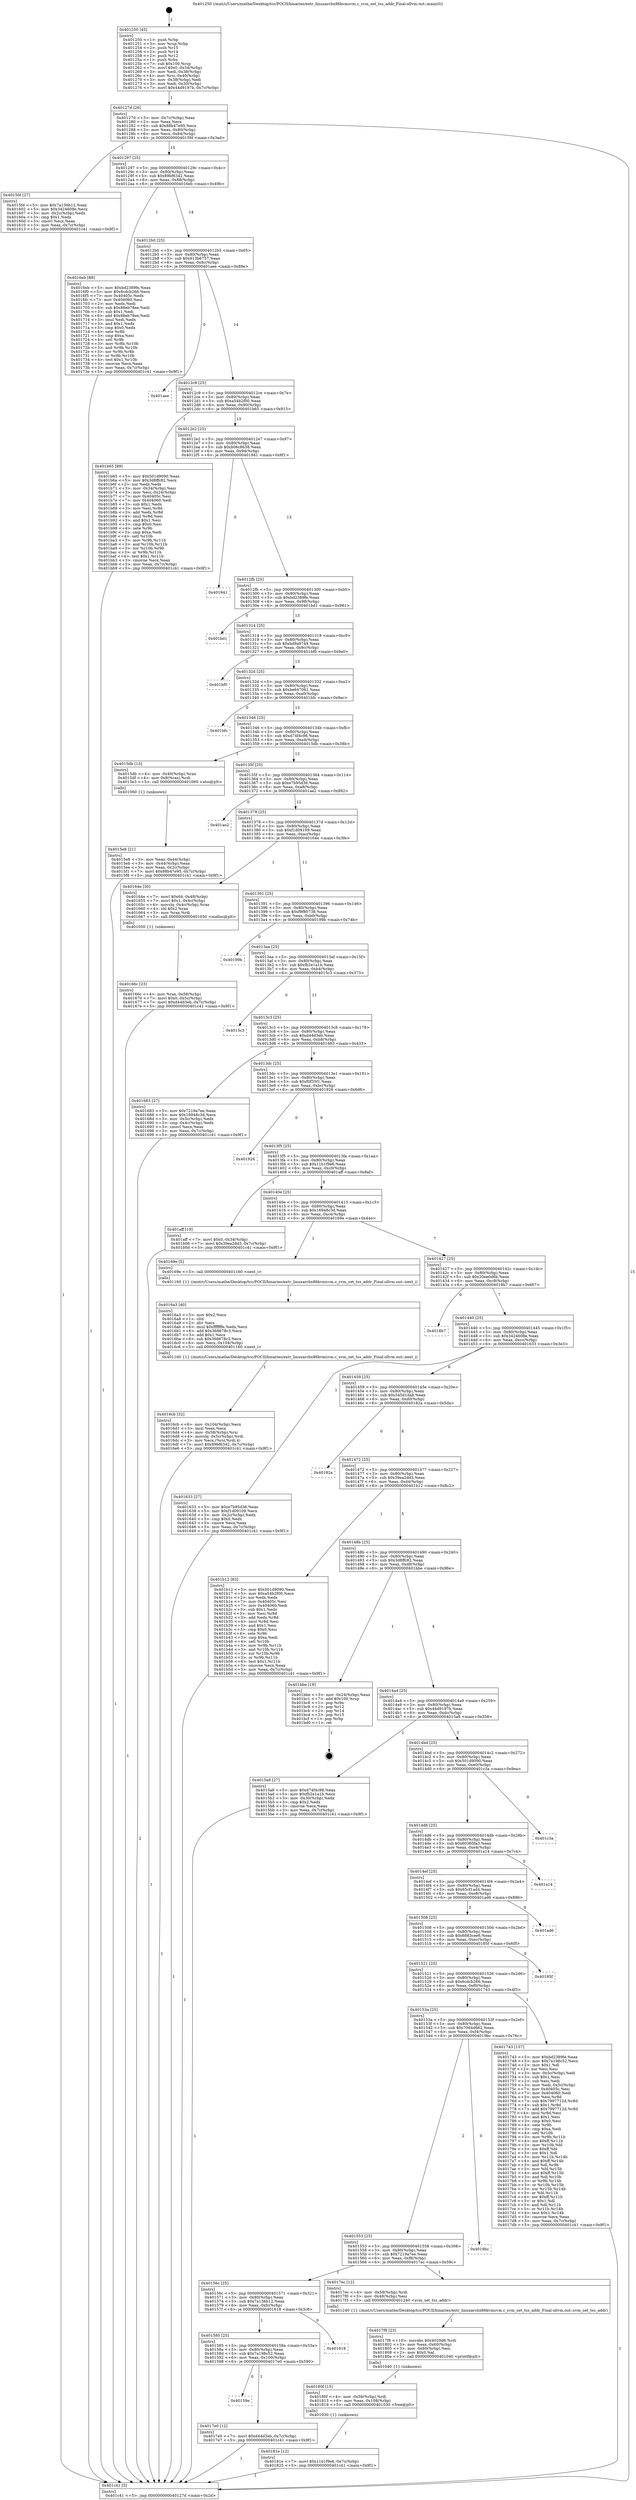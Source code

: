 digraph "0x401250" {
  label = "0x401250 (/mnt/c/Users/mathe/Desktop/tcc/POCII/binaries/extr_linuxarchx86kvmsvm.c_svm_set_tss_addr_Final-ollvm.out::main(0))"
  labelloc = "t"
  node[shape=record]

  Entry [label="",width=0.3,height=0.3,shape=circle,fillcolor=black,style=filled]
  "0x40127d" [label="{
     0x40127d [26]\l
     | [instrs]\l
     &nbsp;&nbsp;0x40127d \<+3\>: mov -0x7c(%rbp),%eax\l
     &nbsp;&nbsp;0x401280 \<+2\>: mov %eax,%ecx\l
     &nbsp;&nbsp;0x401282 \<+6\>: sub $0x88b47e95,%ecx\l
     &nbsp;&nbsp;0x401288 \<+3\>: mov %eax,-0x80(%rbp)\l
     &nbsp;&nbsp;0x40128b \<+6\>: mov %ecx,-0x84(%rbp)\l
     &nbsp;&nbsp;0x401291 \<+6\>: je 00000000004015fd \<main+0x3ad\>\l
  }"]
  "0x4015fd" [label="{
     0x4015fd [27]\l
     | [instrs]\l
     &nbsp;&nbsp;0x4015fd \<+5\>: mov $0x7a136b12,%eax\l
     &nbsp;&nbsp;0x401602 \<+5\>: mov $0x3424608e,%ecx\l
     &nbsp;&nbsp;0x401607 \<+3\>: mov -0x2c(%rbp),%edx\l
     &nbsp;&nbsp;0x40160a \<+3\>: cmp $0x1,%edx\l
     &nbsp;&nbsp;0x40160d \<+3\>: cmovl %ecx,%eax\l
     &nbsp;&nbsp;0x401610 \<+3\>: mov %eax,-0x7c(%rbp)\l
     &nbsp;&nbsp;0x401613 \<+5\>: jmp 0000000000401c41 \<main+0x9f1\>\l
  }"]
  "0x401297" [label="{
     0x401297 [25]\l
     | [instrs]\l
     &nbsp;&nbsp;0x401297 \<+5\>: jmp 000000000040129c \<main+0x4c\>\l
     &nbsp;&nbsp;0x40129c \<+3\>: mov -0x80(%rbp),%eax\l
     &nbsp;&nbsp;0x40129f \<+5\>: sub $0x89bf6342,%eax\l
     &nbsp;&nbsp;0x4012a4 \<+6\>: mov %eax,-0x88(%rbp)\l
     &nbsp;&nbsp;0x4012aa \<+6\>: je 00000000004016eb \<main+0x49b\>\l
  }"]
  Exit [label="",width=0.3,height=0.3,shape=circle,fillcolor=black,style=filled,peripheries=2]
  "0x4016eb" [label="{
     0x4016eb [88]\l
     | [instrs]\l
     &nbsp;&nbsp;0x4016eb \<+5\>: mov $0xbd2389fe,%eax\l
     &nbsp;&nbsp;0x4016f0 \<+5\>: mov $0x6cdcb266,%ecx\l
     &nbsp;&nbsp;0x4016f5 \<+7\>: mov 0x40405c,%edx\l
     &nbsp;&nbsp;0x4016fc \<+7\>: mov 0x404060,%esi\l
     &nbsp;&nbsp;0x401703 \<+2\>: mov %edx,%edi\l
     &nbsp;&nbsp;0x401705 \<+6\>: sub $0x88eb78ee,%edi\l
     &nbsp;&nbsp;0x40170b \<+3\>: sub $0x1,%edi\l
     &nbsp;&nbsp;0x40170e \<+6\>: add $0x88eb78ee,%edi\l
     &nbsp;&nbsp;0x401714 \<+3\>: imul %edi,%edx\l
     &nbsp;&nbsp;0x401717 \<+3\>: and $0x1,%edx\l
     &nbsp;&nbsp;0x40171a \<+3\>: cmp $0x0,%edx\l
     &nbsp;&nbsp;0x40171d \<+4\>: sete %r8b\l
     &nbsp;&nbsp;0x401721 \<+3\>: cmp $0xa,%esi\l
     &nbsp;&nbsp;0x401724 \<+4\>: setl %r9b\l
     &nbsp;&nbsp;0x401728 \<+3\>: mov %r8b,%r10b\l
     &nbsp;&nbsp;0x40172b \<+3\>: and %r9b,%r10b\l
     &nbsp;&nbsp;0x40172e \<+3\>: xor %r9b,%r8b\l
     &nbsp;&nbsp;0x401731 \<+3\>: or %r8b,%r10b\l
     &nbsp;&nbsp;0x401734 \<+4\>: test $0x1,%r10b\l
     &nbsp;&nbsp;0x401738 \<+3\>: cmovne %ecx,%eax\l
     &nbsp;&nbsp;0x40173b \<+3\>: mov %eax,-0x7c(%rbp)\l
     &nbsp;&nbsp;0x40173e \<+5\>: jmp 0000000000401c41 \<main+0x9f1\>\l
  }"]
  "0x4012b0" [label="{
     0x4012b0 [25]\l
     | [instrs]\l
     &nbsp;&nbsp;0x4012b0 \<+5\>: jmp 00000000004012b5 \<main+0x65\>\l
     &nbsp;&nbsp;0x4012b5 \<+3\>: mov -0x80(%rbp),%eax\l
     &nbsp;&nbsp;0x4012b8 \<+5\>: sub $0x913b6757,%eax\l
     &nbsp;&nbsp;0x4012bd \<+6\>: mov %eax,-0x8c(%rbp)\l
     &nbsp;&nbsp;0x4012c3 \<+6\>: je 0000000000401aee \<main+0x89e\>\l
  }"]
  "0x40181e" [label="{
     0x40181e [12]\l
     | [instrs]\l
     &nbsp;&nbsp;0x40181e \<+7\>: movl $0x11b1f9e6,-0x7c(%rbp)\l
     &nbsp;&nbsp;0x401825 \<+5\>: jmp 0000000000401c41 \<main+0x9f1\>\l
  }"]
  "0x401aee" [label="{
     0x401aee\l
  }", style=dashed]
  "0x4012c9" [label="{
     0x4012c9 [25]\l
     | [instrs]\l
     &nbsp;&nbsp;0x4012c9 \<+5\>: jmp 00000000004012ce \<main+0x7e\>\l
     &nbsp;&nbsp;0x4012ce \<+3\>: mov -0x80(%rbp),%eax\l
     &nbsp;&nbsp;0x4012d1 \<+5\>: sub $0xa54b2f00,%eax\l
     &nbsp;&nbsp;0x4012d6 \<+6\>: mov %eax,-0x90(%rbp)\l
     &nbsp;&nbsp;0x4012dc \<+6\>: je 0000000000401b65 \<main+0x915\>\l
  }"]
  "0x40180f" [label="{
     0x40180f [15]\l
     | [instrs]\l
     &nbsp;&nbsp;0x40180f \<+4\>: mov -0x58(%rbp),%rdi\l
     &nbsp;&nbsp;0x401813 \<+6\>: mov %eax,-0x108(%rbp)\l
     &nbsp;&nbsp;0x401819 \<+5\>: call 0000000000401030 \<free@plt\>\l
     | [calls]\l
     &nbsp;&nbsp;0x401030 \{1\} (unknown)\l
  }"]
  "0x401b65" [label="{
     0x401b65 [89]\l
     | [instrs]\l
     &nbsp;&nbsp;0x401b65 \<+5\>: mov $0x501d9090,%eax\l
     &nbsp;&nbsp;0x401b6a \<+5\>: mov $0x3d8ffc82,%ecx\l
     &nbsp;&nbsp;0x401b6f \<+2\>: xor %edx,%edx\l
     &nbsp;&nbsp;0x401b71 \<+3\>: mov -0x34(%rbp),%esi\l
     &nbsp;&nbsp;0x401b74 \<+3\>: mov %esi,-0x24(%rbp)\l
     &nbsp;&nbsp;0x401b77 \<+7\>: mov 0x40405c,%esi\l
     &nbsp;&nbsp;0x401b7e \<+7\>: mov 0x404060,%edi\l
     &nbsp;&nbsp;0x401b85 \<+3\>: sub $0x1,%edx\l
     &nbsp;&nbsp;0x401b88 \<+3\>: mov %esi,%r8d\l
     &nbsp;&nbsp;0x401b8b \<+3\>: add %edx,%r8d\l
     &nbsp;&nbsp;0x401b8e \<+4\>: imul %r8d,%esi\l
     &nbsp;&nbsp;0x401b92 \<+3\>: and $0x1,%esi\l
     &nbsp;&nbsp;0x401b95 \<+3\>: cmp $0x0,%esi\l
     &nbsp;&nbsp;0x401b98 \<+4\>: sete %r9b\l
     &nbsp;&nbsp;0x401b9c \<+3\>: cmp $0xa,%edi\l
     &nbsp;&nbsp;0x401b9f \<+4\>: setl %r10b\l
     &nbsp;&nbsp;0x401ba3 \<+3\>: mov %r9b,%r11b\l
     &nbsp;&nbsp;0x401ba6 \<+3\>: and %r10b,%r11b\l
     &nbsp;&nbsp;0x401ba9 \<+3\>: xor %r10b,%r9b\l
     &nbsp;&nbsp;0x401bac \<+3\>: or %r9b,%r11b\l
     &nbsp;&nbsp;0x401baf \<+4\>: test $0x1,%r11b\l
     &nbsp;&nbsp;0x401bb3 \<+3\>: cmovne %ecx,%eax\l
     &nbsp;&nbsp;0x401bb6 \<+3\>: mov %eax,-0x7c(%rbp)\l
     &nbsp;&nbsp;0x401bb9 \<+5\>: jmp 0000000000401c41 \<main+0x9f1\>\l
  }"]
  "0x4012e2" [label="{
     0x4012e2 [25]\l
     | [instrs]\l
     &nbsp;&nbsp;0x4012e2 \<+5\>: jmp 00000000004012e7 \<main+0x97\>\l
     &nbsp;&nbsp;0x4012e7 \<+3\>: mov -0x80(%rbp),%eax\l
     &nbsp;&nbsp;0x4012ea \<+5\>: sub $0xb06c8638,%eax\l
     &nbsp;&nbsp;0x4012ef \<+6\>: mov %eax,-0x94(%rbp)\l
     &nbsp;&nbsp;0x4012f5 \<+6\>: je 0000000000401941 \<main+0x6f1\>\l
  }"]
  "0x4017f8" [label="{
     0x4017f8 [23]\l
     | [instrs]\l
     &nbsp;&nbsp;0x4017f8 \<+10\>: movabs $0x4020d6,%rdi\l
     &nbsp;&nbsp;0x401802 \<+3\>: mov %eax,-0x60(%rbp)\l
     &nbsp;&nbsp;0x401805 \<+3\>: mov -0x60(%rbp),%esi\l
     &nbsp;&nbsp;0x401808 \<+2\>: mov $0x0,%al\l
     &nbsp;&nbsp;0x40180a \<+5\>: call 0000000000401040 \<printf@plt\>\l
     | [calls]\l
     &nbsp;&nbsp;0x401040 \{1\} (unknown)\l
  }"]
  "0x401941" [label="{
     0x401941\l
  }", style=dashed]
  "0x4012fb" [label="{
     0x4012fb [25]\l
     | [instrs]\l
     &nbsp;&nbsp;0x4012fb \<+5\>: jmp 0000000000401300 \<main+0xb0\>\l
     &nbsp;&nbsp;0x401300 \<+3\>: mov -0x80(%rbp),%eax\l
     &nbsp;&nbsp;0x401303 \<+5\>: sub $0xbd2389fe,%eax\l
     &nbsp;&nbsp;0x401308 \<+6\>: mov %eax,-0x98(%rbp)\l
     &nbsp;&nbsp;0x40130e \<+6\>: je 0000000000401bd1 \<main+0x981\>\l
  }"]
  "0x40159e" [label="{
     0x40159e\l
  }", style=dashed]
  "0x401bd1" [label="{
     0x401bd1\l
  }", style=dashed]
  "0x401314" [label="{
     0x401314 [25]\l
     | [instrs]\l
     &nbsp;&nbsp;0x401314 \<+5\>: jmp 0000000000401319 \<main+0xc9\>\l
     &nbsp;&nbsp;0x401319 \<+3\>: mov -0x80(%rbp),%eax\l
     &nbsp;&nbsp;0x40131c \<+5\>: sub $0xbd9a9749,%eax\l
     &nbsp;&nbsp;0x401321 \<+6\>: mov %eax,-0x9c(%rbp)\l
     &nbsp;&nbsp;0x401327 \<+6\>: je 0000000000401bf0 \<main+0x9a0\>\l
  }"]
  "0x4017e0" [label="{
     0x4017e0 [12]\l
     | [instrs]\l
     &nbsp;&nbsp;0x4017e0 \<+7\>: movl $0xd44d3eb,-0x7c(%rbp)\l
     &nbsp;&nbsp;0x4017e7 \<+5\>: jmp 0000000000401c41 \<main+0x9f1\>\l
  }"]
  "0x401bf0" [label="{
     0x401bf0\l
  }", style=dashed]
  "0x40132d" [label="{
     0x40132d [25]\l
     | [instrs]\l
     &nbsp;&nbsp;0x40132d \<+5\>: jmp 0000000000401332 \<main+0xe2\>\l
     &nbsp;&nbsp;0x401332 \<+3\>: mov -0x80(%rbp),%eax\l
     &nbsp;&nbsp;0x401335 \<+5\>: sub $0xbe647061,%eax\l
     &nbsp;&nbsp;0x40133a \<+6\>: mov %eax,-0xa0(%rbp)\l
     &nbsp;&nbsp;0x401340 \<+6\>: je 0000000000401bfc \<main+0x9ac\>\l
  }"]
  "0x401585" [label="{
     0x401585 [25]\l
     | [instrs]\l
     &nbsp;&nbsp;0x401585 \<+5\>: jmp 000000000040158a \<main+0x33a\>\l
     &nbsp;&nbsp;0x40158a \<+3\>: mov -0x80(%rbp),%eax\l
     &nbsp;&nbsp;0x40158d \<+5\>: sub $0x7a198c52,%eax\l
     &nbsp;&nbsp;0x401592 \<+6\>: mov %eax,-0x100(%rbp)\l
     &nbsp;&nbsp;0x401598 \<+6\>: je 00000000004017e0 \<main+0x590\>\l
  }"]
  "0x401bfc" [label="{
     0x401bfc\l
  }", style=dashed]
  "0x401346" [label="{
     0x401346 [25]\l
     | [instrs]\l
     &nbsp;&nbsp;0x401346 \<+5\>: jmp 000000000040134b \<main+0xfb\>\l
     &nbsp;&nbsp;0x40134b \<+3\>: mov -0x80(%rbp),%eax\l
     &nbsp;&nbsp;0x40134e \<+5\>: sub $0xd74f4c98,%eax\l
     &nbsp;&nbsp;0x401353 \<+6\>: mov %eax,-0xa4(%rbp)\l
     &nbsp;&nbsp;0x401359 \<+6\>: je 00000000004015db \<main+0x38b\>\l
  }"]
  "0x401618" [label="{
     0x401618\l
  }", style=dashed]
  "0x4015db" [label="{
     0x4015db [13]\l
     | [instrs]\l
     &nbsp;&nbsp;0x4015db \<+4\>: mov -0x40(%rbp),%rax\l
     &nbsp;&nbsp;0x4015df \<+4\>: mov 0x8(%rax),%rdi\l
     &nbsp;&nbsp;0x4015e3 \<+5\>: call 0000000000401060 \<atoi@plt\>\l
     | [calls]\l
     &nbsp;&nbsp;0x401060 \{1\} (unknown)\l
  }"]
  "0x40135f" [label="{
     0x40135f [25]\l
     | [instrs]\l
     &nbsp;&nbsp;0x40135f \<+5\>: jmp 0000000000401364 \<main+0x114\>\l
     &nbsp;&nbsp;0x401364 \<+3\>: mov -0x80(%rbp),%eax\l
     &nbsp;&nbsp;0x401367 \<+5\>: sub $0xe7b95d36,%eax\l
     &nbsp;&nbsp;0x40136c \<+6\>: mov %eax,-0xa8(%rbp)\l
     &nbsp;&nbsp;0x401372 \<+6\>: je 0000000000401ae2 \<main+0x892\>\l
  }"]
  "0x40156c" [label="{
     0x40156c [25]\l
     | [instrs]\l
     &nbsp;&nbsp;0x40156c \<+5\>: jmp 0000000000401571 \<main+0x321\>\l
     &nbsp;&nbsp;0x401571 \<+3\>: mov -0x80(%rbp),%eax\l
     &nbsp;&nbsp;0x401574 \<+5\>: sub $0x7a136b12,%eax\l
     &nbsp;&nbsp;0x401579 \<+6\>: mov %eax,-0xfc(%rbp)\l
     &nbsp;&nbsp;0x40157f \<+6\>: je 0000000000401618 \<main+0x3c8\>\l
  }"]
  "0x401ae2" [label="{
     0x401ae2\l
  }", style=dashed]
  "0x401378" [label="{
     0x401378 [25]\l
     | [instrs]\l
     &nbsp;&nbsp;0x401378 \<+5\>: jmp 000000000040137d \<main+0x12d\>\l
     &nbsp;&nbsp;0x40137d \<+3\>: mov -0x80(%rbp),%eax\l
     &nbsp;&nbsp;0x401380 \<+5\>: sub $0xf1d09109,%eax\l
     &nbsp;&nbsp;0x401385 \<+6\>: mov %eax,-0xac(%rbp)\l
     &nbsp;&nbsp;0x40138b \<+6\>: je 000000000040164e \<main+0x3fe\>\l
  }"]
  "0x4017ec" [label="{
     0x4017ec [12]\l
     | [instrs]\l
     &nbsp;&nbsp;0x4017ec \<+4\>: mov -0x58(%rbp),%rdi\l
     &nbsp;&nbsp;0x4017f0 \<+3\>: mov -0x48(%rbp),%esi\l
     &nbsp;&nbsp;0x4017f3 \<+5\>: call 0000000000401240 \<svm_set_tss_addr\>\l
     | [calls]\l
     &nbsp;&nbsp;0x401240 \{1\} (/mnt/c/Users/mathe/Desktop/tcc/POCII/binaries/extr_linuxarchx86kvmsvm.c_svm_set_tss_addr_Final-ollvm.out::svm_set_tss_addr)\l
  }"]
  "0x40164e" [label="{
     0x40164e [30]\l
     | [instrs]\l
     &nbsp;&nbsp;0x40164e \<+7\>: movl $0x64,-0x48(%rbp)\l
     &nbsp;&nbsp;0x401655 \<+7\>: movl $0x1,-0x4c(%rbp)\l
     &nbsp;&nbsp;0x40165c \<+4\>: movslq -0x4c(%rbp),%rax\l
     &nbsp;&nbsp;0x401660 \<+4\>: shl $0x2,%rax\l
     &nbsp;&nbsp;0x401664 \<+3\>: mov %rax,%rdi\l
     &nbsp;&nbsp;0x401667 \<+5\>: call 0000000000401050 \<malloc@plt\>\l
     | [calls]\l
     &nbsp;&nbsp;0x401050 \{1\} (unknown)\l
  }"]
  "0x401391" [label="{
     0x401391 [25]\l
     | [instrs]\l
     &nbsp;&nbsp;0x401391 \<+5\>: jmp 0000000000401396 \<main+0x146\>\l
     &nbsp;&nbsp;0x401396 \<+3\>: mov -0x80(%rbp),%eax\l
     &nbsp;&nbsp;0x401399 \<+5\>: sub $0xf9f80738,%eax\l
     &nbsp;&nbsp;0x40139e \<+6\>: mov %eax,-0xb0(%rbp)\l
     &nbsp;&nbsp;0x4013a4 \<+6\>: je 000000000040199b \<main+0x74b\>\l
  }"]
  "0x401553" [label="{
     0x401553 [25]\l
     | [instrs]\l
     &nbsp;&nbsp;0x401553 \<+5\>: jmp 0000000000401558 \<main+0x308\>\l
     &nbsp;&nbsp;0x401558 \<+3\>: mov -0x80(%rbp),%eax\l
     &nbsp;&nbsp;0x40155b \<+5\>: sub $0x7219a7ee,%eax\l
     &nbsp;&nbsp;0x401560 \<+6\>: mov %eax,-0xf8(%rbp)\l
     &nbsp;&nbsp;0x401566 \<+6\>: je 00000000004017ec \<main+0x59c\>\l
  }"]
  "0x40199b" [label="{
     0x40199b\l
  }", style=dashed]
  "0x4013aa" [label="{
     0x4013aa [25]\l
     | [instrs]\l
     &nbsp;&nbsp;0x4013aa \<+5\>: jmp 00000000004013af \<main+0x15f\>\l
     &nbsp;&nbsp;0x4013af \<+3\>: mov -0x80(%rbp),%eax\l
     &nbsp;&nbsp;0x4013b2 \<+5\>: sub $0xfb2e1a1b,%eax\l
     &nbsp;&nbsp;0x4013b7 \<+6\>: mov %eax,-0xb4(%rbp)\l
     &nbsp;&nbsp;0x4013bd \<+6\>: je 00000000004015c3 \<main+0x373\>\l
  }"]
  "0x4019bc" [label="{
     0x4019bc\l
  }", style=dashed]
  "0x4015c3" [label="{
     0x4015c3\l
  }", style=dashed]
  "0x4013c3" [label="{
     0x4013c3 [25]\l
     | [instrs]\l
     &nbsp;&nbsp;0x4013c3 \<+5\>: jmp 00000000004013c8 \<main+0x178\>\l
     &nbsp;&nbsp;0x4013c8 \<+3\>: mov -0x80(%rbp),%eax\l
     &nbsp;&nbsp;0x4013cb \<+5\>: sub $0xd44d3eb,%eax\l
     &nbsp;&nbsp;0x4013d0 \<+6\>: mov %eax,-0xb8(%rbp)\l
     &nbsp;&nbsp;0x4013d6 \<+6\>: je 0000000000401683 \<main+0x433\>\l
  }"]
  "0x40153a" [label="{
     0x40153a [25]\l
     | [instrs]\l
     &nbsp;&nbsp;0x40153a \<+5\>: jmp 000000000040153f \<main+0x2ef\>\l
     &nbsp;&nbsp;0x40153f \<+3\>: mov -0x80(%rbp),%eax\l
     &nbsp;&nbsp;0x401542 \<+5\>: sub $0x70d4d662,%eax\l
     &nbsp;&nbsp;0x401547 \<+6\>: mov %eax,-0xf4(%rbp)\l
     &nbsp;&nbsp;0x40154d \<+6\>: je 00000000004019bc \<main+0x76c\>\l
  }"]
  "0x401683" [label="{
     0x401683 [27]\l
     | [instrs]\l
     &nbsp;&nbsp;0x401683 \<+5\>: mov $0x7219a7ee,%eax\l
     &nbsp;&nbsp;0x401688 \<+5\>: mov $0x16948c3d,%ecx\l
     &nbsp;&nbsp;0x40168d \<+3\>: mov -0x5c(%rbp),%edx\l
     &nbsp;&nbsp;0x401690 \<+3\>: cmp -0x4c(%rbp),%edx\l
     &nbsp;&nbsp;0x401693 \<+3\>: cmovl %ecx,%eax\l
     &nbsp;&nbsp;0x401696 \<+3\>: mov %eax,-0x7c(%rbp)\l
     &nbsp;&nbsp;0x401699 \<+5\>: jmp 0000000000401c41 \<main+0x9f1\>\l
  }"]
  "0x4013dc" [label="{
     0x4013dc [25]\l
     | [instrs]\l
     &nbsp;&nbsp;0x4013dc \<+5\>: jmp 00000000004013e1 \<main+0x191\>\l
     &nbsp;&nbsp;0x4013e1 \<+3\>: mov -0x80(%rbp),%eax\l
     &nbsp;&nbsp;0x4013e4 \<+5\>: sub $0xf0f35f1,%eax\l
     &nbsp;&nbsp;0x4013e9 \<+6\>: mov %eax,-0xbc(%rbp)\l
     &nbsp;&nbsp;0x4013ef \<+6\>: je 0000000000401926 \<main+0x6d6\>\l
  }"]
  "0x401743" [label="{
     0x401743 [157]\l
     | [instrs]\l
     &nbsp;&nbsp;0x401743 \<+5\>: mov $0xbd2389fe,%eax\l
     &nbsp;&nbsp;0x401748 \<+5\>: mov $0x7a198c52,%ecx\l
     &nbsp;&nbsp;0x40174d \<+2\>: mov $0x1,%dl\l
     &nbsp;&nbsp;0x40174f \<+2\>: xor %esi,%esi\l
     &nbsp;&nbsp;0x401751 \<+3\>: mov -0x5c(%rbp),%edi\l
     &nbsp;&nbsp;0x401754 \<+3\>: sub $0x1,%esi\l
     &nbsp;&nbsp;0x401757 \<+2\>: sub %esi,%edi\l
     &nbsp;&nbsp;0x401759 \<+3\>: mov %edi,-0x5c(%rbp)\l
     &nbsp;&nbsp;0x40175c \<+7\>: mov 0x40405c,%esi\l
     &nbsp;&nbsp;0x401763 \<+7\>: mov 0x404060,%edi\l
     &nbsp;&nbsp;0x40176a \<+3\>: mov %esi,%r8d\l
     &nbsp;&nbsp;0x40176d \<+7\>: sub $0x7997712d,%r8d\l
     &nbsp;&nbsp;0x401774 \<+4\>: sub $0x1,%r8d\l
     &nbsp;&nbsp;0x401778 \<+7\>: add $0x7997712d,%r8d\l
     &nbsp;&nbsp;0x40177f \<+4\>: imul %r8d,%esi\l
     &nbsp;&nbsp;0x401783 \<+3\>: and $0x1,%esi\l
     &nbsp;&nbsp;0x401786 \<+3\>: cmp $0x0,%esi\l
     &nbsp;&nbsp;0x401789 \<+4\>: sete %r9b\l
     &nbsp;&nbsp;0x40178d \<+3\>: cmp $0xa,%edi\l
     &nbsp;&nbsp;0x401790 \<+4\>: setl %r10b\l
     &nbsp;&nbsp;0x401794 \<+3\>: mov %r9b,%r11b\l
     &nbsp;&nbsp;0x401797 \<+4\>: xor $0xff,%r11b\l
     &nbsp;&nbsp;0x40179b \<+3\>: mov %r10b,%bl\l
     &nbsp;&nbsp;0x40179e \<+3\>: xor $0xff,%bl\l
     &nbsp;&nbsp;0x4017a1 \<+3\>: xor $0x1,%dl\l
     &nbsp;&nbsp;0x4017a4 \<+3\>: mov %r11b,%r14b\l
     &nbsp;&nbsp;0x4017a7 \<+4\>: and $0xff,%r14b\l
     &nbsp;&nbsp;0x4017ab \<+3\>: and %dl,%r9b\l
     &nbsp;&nbsp;0x4017ae \<+3\>: mov %bl,%r15b\l
     &nbsp;&nbsp;0x4017b1 \<+4\>: and $0xff,%r15b\l
     &nbsp;&nbsp;0x4017b5 \<+3\>: and %dl,%r10b\l
     &nbsp;&nbsp;0x4017b8 \<+3\>: or %r9b,%r14b\l
     &nbsp;&nbsp;0x4017bb \<+3\>: or %r10b,%r15b\l
     &nbsp;&nbsp;0x4017be \<+3\>: xor %r15b,%r14b\l
     &nbsp;&nbsp;0x4017c1 \<+3\>: or %bl,%r11b\l
     &nbsp;&nbsp;0x4017c4 \<+4\>: xor $0xff,%r11b\l
     &nbsp;&nbsp;0x4017c8 \<+3\>: or $0x1,%dl\l
     &nbsp;&nbsp;0x4017cb \<+3\>: and %dl,%r11b\l
     &nbsp;&nbsp;0x4017ce \<+3\>: or %r11b,%r14b\l
     &nbsp;&nbsp;0x4017d1 \<+4\>: test $0x1,%r14b\l
     &nbsp;&nbsp;0x4017d5 \<+3\>: cmovne %ecx,%eax\l
     &nbsp;&nbsp;0x4017d8 \<+3\>: mov %eax,-0x7c(%rbp)\l
     &nbsp;&nbsp;0x4017db \<+5\>: jmp 0000000000401c41 \<main+0x9f1\>\l
  }"]
  "0x401926" [label="{
     0x401926\l
  }", style=dashed]
  "0x4013f5" [label="{
     0x4013f5 [25]\l
     | [instrs]\l
     &nbsp;&nbsp;0x4013f5 \<+5\>: jmp 00000000004013fa \<main+0x1aa\>\l
     &nbsp;&nbsp;0x4013fa \<+3\>: mov -0x80(%rbp),%eax\l
     &nbsp;&nbsp;0x4013fd \<+5\>: sub $0x11b1f9e6,%eax\l
     &nbsp;&nbsp;0x401402 \<+6\>: mov %eax,-0xc0(%rbp)\l
     &nbsp;&nbsp;0x401408 \<+6\>: je 0000000000401aff \<main+0x8af\>\l
  }"]
  "0x401521" [label="{
     0x401521 [25]\l
     | [instrs]\l
     &nbsp;&nbsp;0x401521 \<+5\>: jmp 0000000000401526 \<main+0x2d6\>\l
     &nbsp;&nbsp;0x401526 \<+3\>: mov -0x80(%rbp),%eax\l
     &nbsp;&nbsp;0x401529 \<+5\>: sub $0x6cdcb266,%eax\l
     &nbsp;&nbsp;0x40152e \<+6\>: mov %eax,-0xf0(%rbp)\l
     &nbsp;&nbsp;0x401534 \<+6\>: je 0000000000401743 \<main+0x4f3\>\l
  }"]
  "0x401aff" [label="{
     0x401aff [19]\l
     | [instrs]\l
     &nbsp;&nbsp;0x401aff \<+7\>: movl $0x0,-0x34(%rbp)\l
     &nbsp;&nbsp;0x401b06 \<+7\>: movl $0x39ea2dd3,-0x7c(%rbp)\l
     &nbsp;&nbsp;0x401b0d \<+5\>: jmp 0000000000401c41 \<main+0x9f1\>\l
  }"]
  "0x40140e" [label="{
     0x40140e [25]\l
     | [instrs]\l
     &nbsp;&nbsp;0x40140e \<+5\>: jmp 0000000000401413 \<main+0x1c3\>\l
     &nbsp;&nbsp;0x401413 \<+3\>: mov -0x80(%rbp),%eax\l
     &nbsp;&nbsp;0x401416 \<+5\>: sub $0x16948c3d,%eax\l
     &nbsp;&nbsp;0x40141b \<+6\>: mov %eax,-0xc4(%rbp)\l
     &nbsp;&nbsp;0x401421 \<+6\>: je 000000000040169e \<main+0x44e\>\l
  }"]
  "0x40185f" [label="{
     0x40185f\l
  }", style=dashed]
  "0x40169e" [label="{
     0x40169e [5]\l
     | [instrs]\l
     &nbsp;&nbsp;0x40169e \<+5\>: call 0000000000401160 \<next_i\>\l
     | [calls]\l
     &nbsp;&nbsp;0x401160 \{1\} (/mnt/c/Users/mathe/Desktop/tcc/POCII/binaries/extr_linuxarchx86kvmsvm.c_svm_set_tss_addr_Final-ollvm.out::next_i)\l
  }"]
  "0x401427" [label="{
     0x401427 [25]\l
     | [instrs]\l
     &nbsp;&nbsp;0x401427 \<+5\>: jmp 000000000040142c \<main+0x1dc\>\l
     &nbsp;&nbsp;0x40142c \<+3\>: mov -0x80(%rbp),%eax\l
     &nbsp;&nbsp;0x40142f \<+5\>: sub $0x20ee0d6b,%eax\l
     &nbsp;&nbsp;0x401434 \<+6\>: mov %eax,-0xc8(%rbp)\l
     &nbsp;&nbsp;0x40143a \<+6\>: je 00000000004018b7 \<main+0x667\>\l
  }"]
  "0x401508" [label="{
     0x401508 [25]\l
     | [instrs]\l
     &nbsp;&nbsp;0x401508 \<+5\>: jmp 000000000040150d \<main+0x2bd\>\l
     &nbsp;&nbsp;0x40150d \<+3\>: mov -0x80(%rbp),%eax\l
     &nbsp;&nbsp;0x401510 \<+5\>: sub $0x6883cee6,%eax\l
     &nbsp;&nbsp;0x401515 \<+6\>: mov %eax,-0xec(%rbp)\l
     &nbsp;&nbsp;0x40151b \<+6\>: je 000000000040185f \<main+0x60f\>\l
  }"]
  "0x4018b7" [label="{
     0x4018b7\l
  }", style=dashed]
  "0x401440" [label="{
     0x401440 [25]\l
     | [instrs]\l
     &nbsp;&nbsp;0x401440 \<+5\>: jmp 0000000000401445 \<main+0x1f5\>\l
     &nbsp;&nbsp;0x401445 \<+3\>: mov -0x80(%rbp),%eax\l
     &nbsp;&nbsp;0x401448 \<+5\>: sub $0x3424608e,%eax\l
     &nbsp;&nbsp;0x40144d \<+6\>: mov %eax,-0xcc(%rbp)\l
     &nbsp;&nbsp;0x401453 \<+6\>: je 0000000000401633 \<main+0x3e3\>\l
  }"]
  "0x401ad6" [label="{
     0x401ad6\l
  }", style=dashed]
  "0x401633" [label="{
     0x401633 [27]\l
     | [instrs]\l
     &nbsp;&nbsp;0x401633 \<+5\>: mov $0xe7b95d36,%eax\l
     &nbsp;&nbsp;0x401638 \<+5\>: mov $0xf1d09109,%ecx\l
     &nbsp;&nbsp;0x40163d \<+3\>: mov -0x2c(%rbp),%edx\l
     &nbsp;&nbsp;0x401640 \<+3\>: cmp $0x0,%edx\l
     &nbsp;&nbsp;0x401643 \<+3\>: cmove %ecx,%eax\l
     &nbsp;&nbsp;0x401646 \<+3\>: mov %eax,-0x7c(%rbp)\l
     &nbsp;&nbsp;0x401649 \<+5\>: jmp 0000000000401c41 \<main+0x9f1\>\l
  }"]
  "0x401459" [label="{
     0x401459 [25]\l
     | [instrs]\l
     &nbsp;&nbsp;0x401459 \<+5\>: jmp 000000000040145e \<main+0x20e\>\l
     &nbsp;&nbsp;0x40145e \<+3\>: mov -0x80(%rbp),%eax\l
     &nbsp;&nbsp;0x401461 \<+5\>: sub $0x345d1dab,%eax\l
     &nbsp;&nbsp;0x401466 \<+6\>: mov %eax,-0xd0(%rbp)\l
     &nbsp;&nbsp;0x40146c \<+6\>: je 000000000040182a \<main+0x5da\>\l
  }"]
  "0x4014ef" [label="{
     0x4014ef [25]\l
     | [instrs]\l
     &nbsp;&nbsp;0x4014ef \<+5\>: jmp 00000000004014f4 \<main+0x2a4\>\l
     &nbsp;&nbsp;0x4014f4 \<+3\>: mov -0x80(%rbp),%eax\l
     &nbsp;&nbsp;0x4014f7 \<+5\>: sub $0x65cf1ad4,%eax\l
     &nbsp;&nbsp;0x4014fc \<+6\>: mov %eax,-0xe8(%rbp)\l
     &nbsp;&nbsp;0x401502 \<+6\>: je 0000000000401ad6 \<main+0x886\>\l
  }"]
  "0x40182a" [label="{
     0x40182a\l
  }", style=dashed]
  "0x401472" [label="{
     0x401472 [25]\l
     | [instrs]\l
     &nbsp;&nbsp;0x401472 \<+5\>: jmp 0000000000401477 \<main+0x227\>\l
     &nbsp;&nbsp;0x401477 \<+3\>: mov -0x80(%rbp),%eax\l
     &nbsp;&nbsp;0x40147a \<+5\>: sub $0x39ea2dd3,%eax\l
     &nbsp;&nbsp;0x40147f \<+6\>: mov %eax,-0xd4(%rbp)\l
     &nbsp;&nbsp;0x401485 \<+6\>: je 0000000000401b12 \<main+0x8c2\>\l
  }"]
  "0x401a14" [label="{
     0x401a14\l
  }", style=dashed]
  "0x401b12" [label="{
     0x401b12 [83]\l
     | [instrs]\l
     &nbsp;&nbsp;0x401b12 \<+5\>: mov $0x501d9090,%eax\l
     &nbsp;&nbsp;0x401b17 \<+5\>: mov $0xa54b2f00,%ecx\l
     &nbsp;&nbsp;0x401b1c \<+2\>: xor %edx,%edx\l
     &nbsp;&nbsp;0x401b1e \<+7\>: mov 0x40405c,%esi\l
     &nbsp;&nbsp;0x401b25 \<+7\>: mov 0x404060,%edi\l
     &nbsp;&nbsp;0x401b2c \<+3\>: sub $0x1,%edx\l
     &nbsp;&nbsp;0x401b2f \<+3\>: mov %esi,%r8d\l
     &nbsp;&nbsp;0x401b32 \<+3\>: add %edx,%r8d\l
     &nbsp;&nbsp;0x401b35 \<+4\>: imul %r8d,%esi\l
     &nbsp;&nbsp;0x401b39 \<+3\>: and $0x1,%esi\l
     &nbsp;&nbsp;0x401b3c \<+3\>: cmp $0x0,%esi\l
     &nbsp;&nbsp;0x401b3f \<+4\>: sete %r9b\l
     &nbsp;&nbsp;0x401b43 \<+3\>: cmp $0xa,%edi\l
     &nbsp;&nbsp;0x401b46 \<+4\>: setl %r10b\l
     &nbsp;&nbsp;0x401b4a \<+3\>: mov %r9b,%r11b\l
     &nbsp;&nbsp;0x401b4d \<+3\>: and %r10b,%r11b\l
     &nbsp;&nbsp;0x401b50 \<+3\>: xor %r10b,%r9b\l
     &nbsp;&nbsp;0x401b53 \<+3\>: or %r9b,%r11b\l
     &nbsp;&nbsp;0x401b56 \<+4\>: test $0x1,%r11b\l
     &nbsp;&nbsp;0x401b5a \<+3\>: cmovne %ecx,%eax\l
     &nbsp;&nbsp;0x401b5d \<+3\>: mov %eax,-0x7c(%rbp)\l
     &nbsp;&nbsp;0x401b60 \<+5\>: jmp 0000000000401c41 \<main+0x9f1\>\l
  }"]
  "0x40148b" [label="{
     0x40148b [25]\l
     | [instrs]\l
     &nbsp;&nbsp;0x40148b \<+5\>: jmp 0000000000401490 \<main+0x240\>\l
     &nbsp;&nbsp;0x401490 \<+3\>: mov -0x80(%rbp),%eax\l
     &nbsp;&nbsp;0x401493 \<+5\>: sub $0x3d8ffc82,%eax\l
     &nbsp;&nbsp;0x401498 \<+6\>: mov %eax,-0xd8(%rbp)\l
     &nbsp;&nbsp;0x40149e \<+6\>: je 0000000000401bbe \<main+0x96e\>\l
  }"]
  "0x4014d6" [label="{
     0x4014d6 [25]\l
     | [instrs]\l
     &nbsp;&nbsp;0x4014d6 \<+5\>: jmp 00000000004014db \<main+0x28b\>\l
     &nbsp;&nbsp;0x4014db \<+3\>: mov -0x80(%rbp),%eax\l
     &nbsp;&nbsp;0x4014de \<+5\>: sub $0x60360fa3,%eax\l
     &nbsp;&nbsp;0x4014e3 \<+6\>: mov %eax,-0xe4(%rbp)\l
     &nbsp;&nbsp;0x4014e9 \<+6\>: je 0000000000401a14 \<main+0x7c4\>\l
  }"]
  "0x401bbe" [label="{
     0x401bbe [19]\l
     | [instrs]\l
     &nbsp;&nbsp;0x401bbe \<+3\>: mov -0x24(%rbp),%eax\l
     &nbsp;&nbsp;0x401bc1 \<+7\>: add $0x100,%rsp\l
     &nbsp;&nbsp;0x401bc8 \<+1\>: pop %rbx\l
     &nbsp;&nbsp;0x401bc9 \<+2\>: pop %r12\l
     &nbsp;&nbsp;0x401bcb \<+2\>: pop %r14\l
     &nbsp;&nbsp;0x401bcd \<+2\>: pop %r15\l
     &nbsp;&nbsp;0x401bcf \<+1\>: pop %rbp\l
     &nbsp;&nbsp;0x401bd0 \<+1\>: ret\l
  }"]
  "0x4014a4" [label="{
     0x4014a4 [25]\l
     | [instrs]\l
     &nbsp;&nbsp;0x4014a4 \<+5\>: jmp 00000000004014a9 \<main+0x259\>\l
     &nbsp;&nbsp;0x4014a9 \<+3\>: mov -0x80(%rbp),%eax\l
     &nbsp;&nbsp;0x4014ac \<+5\>: sub $0x44d9197b,%eax\l
     &nbsp;&nbsp;0x4014b1 \<+6\>: mov %eax,-0xdc(%rbp)\l
     &nbsp;&nbsp;0x4014b7 \<+6\>: je 00000000004015a8 \<main+0x358\>\l
  }"]
  "0x401c3a" [label="{
     0x401c3a\l
  }", style=dashed]
  "0x4015a8" [label="{
     0x4015a8 [27]\l
     | [instrs]\l
     &nbsp;&nbsp;0x4015a8 \<+5\>: mov $0xd74f4c98,%eax\l
     &nbsp;&nbsp;0x4015ad \<+5\>: mov $0xfb2e1a1b,%ecx\l
     &nbsp;&nbsp;0x4015b2 \<+3\>: mov -0x30(%rbp),%edx\l
     &nbsp;&nbsp;0x4015b5 \<+3\>: cmp $0x2,%edx\l
     &nbsp;&nbsp;0x4015b8 \<+3\>: cmovne %ecx,%eax\l
     &nbsp;&nbsp;0x4015bb \<+3\>: mov %eax,-0x7c(%rbp)\l
     &nbsp;&nbsp;0x4015be \<+5\>: jmp 0000000000401c41 \<main+0x9f1\>\l
  }"]
  "0x4014bd" [label="{
     0x4014bd [25]\l
     | [instrs]\l
     &nbsp;&nbsp;0x4014bd \<+5\>: jmp 00000000004014c2 \<main+0x272\>\l
     &nbsp;&nbsp;0x4014c2 \<+3\>: mov -0x80(%rbp),%eax\l
     &nbsp;&nbsp;0x4014c5 \<+5\>: sub $0x501d9090,%eax\l
     &nbsp;&nbsp;0x4014ca \<+6\>: mov %eax,-0xe0(%rbp)\l
     &nbsp;&nbsp;0x4014d0 \<+6\>: je 0000000000401c3a \<main+0x9ea\>\l
  }"]
  "0x401c41" [label="{
     0x401c41 [5]\l
     | [instrs]\l
     &nbsp;&nbsp;0x401c41 \<+5\>: jmp 000000000040127d \<main+0x2d\>\l
  }"]
  "0x401250" [label="{
     0x401250 [45]\l
     | [instrs]\l
     &nbsp;&nbsp;0x401250 \<+1\>: push %rbp\l
     &nbsp;&nbsp;0x401251 \<+3\>: mov %rsp,%rbp\l
     &nbsp;&nbsp;0x401254 \<+2\>: push %r15\l
     &nbsp;&nbsp;0x401256 \<+2\>: push %r14\l
     &nbsp;&nbsp;0x401258 \<+2\>: push %r12\l
     &nbsp;&nbsp;0x40125a \<+1\>: push %rbx\l
     &nbsp;&nbsp;0x40125b \<+7\>: sub $0x100,%rsp\l
     &nbsp;&nbsp;0x401262 \<+7\>: movl $0x0,-0x34(%rbp)\l
     &nbsp;&nbsp;0x401269 \<+3\>: mov %edi,-0x38(%rbp)\l
     &nbsp;&nbsp;0x40126c \<+4\>: mov %rsi,-0x40(%rbp)\l
     &nbsp;&nbsp;0x401270 \<+3\>: mov -0x38(%rbp),%edi\l
     &nbsp;&nbsp;0x401273 \<+3\>: mov %edi,-0x30(%rbp)\l
     &nbsp;&nbsp;0x401276 \<+7\>: movl $0x44d9197b,-0x7c(%rbp)\l
  }"]
  "0x4015e8" [label="{
     0x4015e8 [21]\l
     | [instrs]\l
     &nbsp;&nbsp;0x4015e8 \<+3\>: mov %eax,-0x44(%rbp)\l
     &nbsp;&nbsp;0x4015eb \<+3\>: mov -0x44(%rbp),%eax\l
     &nbsp;&nbsp;0x4015ee \<+3\>: mov %eax,-0x2c(%rbp)\l
     &nbsp;&nbsp;0x4015f1 \<+7\>: movl $0x88b47e95,-0x7c(%rbp)\l
     &nbsp;&nbsp;0x4015f8 \<+5\>: jmp 0000000000401c41 \<main+0x9f1\>\l
  }"]
  "0x40166c" [label="{
     0x40166c [23]\l
     | [instrs]\l
     &nbsp;&nbsp;0x40166c \<+4\>: mov %rax,-0x58(%rbp)\l
     &nbsp;&nbsp;0x401670 \<+7\>: movl $0x0,-0x5c(%rbp)\l
     &nbsp;&nbsp;0x401677 \<+7\>: movl $0xd44d3eb,-0x7c(%rbp)\l
     &nbsp;&nbsp;0x40167e \<+5\>: jmp 0000000000401c41 \<main+0x9f1\>\l
  }"]
  "0x4016a3" [label="{
     0x4016a3 [40]\l
     | [instrs]\l
     &nbsp;&nbsp;0x4016a3 \<+5\>: mov $0x2,%ecx\l
     &nbsp;&nbsp;0x4016a8 \<+1\>: cltd\l
     &nbsp;&nbsp;0x4016a9 \<+2\>: idiv %ecx\l
     &nbsp;&nbsp;0x4016ab \<+6\>: imul $0xfffffffe,%edx,%ecx\l
     &nbsp;&nbsp;0x4016b1 \<+6\>: add $0x368678c3,%ecx\l
     &nbsp;&nbsp;0x4016b7 \<+3\>: add $0x1,%ecx\l
     &nbsp;&nbsp;0x4016ba \<+6\>: sub $0x368678c3,%ecx\l
     &nbsp;&nbsp;0x4016c0 \<+6\>: mov %ecx,-0x104(%rbp)\l
     &nbsp;&nbsp;0x4016c6 \<+5\>: call 0000000000401160 \<next_i\>\l
     | [calls]\l
     &nbsp;&nbsp;0x401160 \{1\} (/mnt/c/Users/mathe/Desktop/tcc/POCII/binaries/extr_linuxarchx86kvmsvm.c_svm_set_tss_addr_Final-ollvm.out::next_i)\l
  }"]
  "0x4016cb" [label="{
     0x4016cb [32]\l
     | [instrs]\l
     &nbsp;&nbsp;0x4016cb \<+6\>: mov -0x104(%rbp),%ecx\l
     &nbsp;&nbsp;0x4016d1 \<+3\>: imul %eax,%ecx\l
     &nbsp;&nbsp;0x4016d4 \<+4\>: mov -0x58(%rbp),%rsi\l
     &nbsp;&nbsp;0x4016d8 \<+4\>: movslq -0x5c(%rbp),%rdi\l
     &nbsp;&nbsp;0x4016dc \<+3\>: mov %ecx,(%rsi,%rdi,4)\l
     &nbsp;&nbsp;0x4016df \<+7\>: movl $0x89bf6342,-0x7c(%rbp)\l
     &nbsp;&nbsp;0x4016e6 \<+5\>: jmp 0000000000401c41 \<main+0x9f1\>\l
  }"]
  Entry -> "0x401250" [label=" 1"]
  "0x40127d" -> "0x4015fd" [label=" 1"]
  "0x40127d" -> "0x401297" [label=" 15"]
  "0x401bbe" -> Exit [label=" 1"]
  "0x401297" -> "0x4016eb" [label=" 1"]
  "0x401297" -> "0x4012b0" [label=" 14"]
  "0x401b65" -> "0x401c41" [label=" 1"]
  "0x4012b0" -> "0x401aee" [label=" 0"]
  "0x4012b0" -> "0x4012c9" [label=" 14"]
  "0x401b12" -> "0x401c41" [label=" 1"]
  "0x4012c9" -> "0x401b65" [label=" 1"]
  "0x4012c9" -> "0x4012e2" [label=" 13"]
  "0x401aff" -> "0x401c41" [label=" 1"]
  "0x4012e2" -> "0x401941" [label=" 0"]
  "0x4012e2" -> "0x4012fb" [label=" 13"]
  "0x40181e" -> "0x401c41" [label=" 1"]
  "0x4012fb" -> "0x401bd1" [label=" 0"]
  "0x4012fb" -> "0x401314" [label=" 13"]
  "0x40180f" -> "0x40181e" [label=" 1"]
  "0x401314" -> "0x401bf0" [label=" 0"]
  "0x401314" -> "0x40132d" [label=" 13"]
  "0x4017f8" -> "0x40180f" [label=" 1"]
  "0x40132d" -> "0x401bfc" [label=" 0"]
  "0x40132d" -> "0x401346" [label=" 13"]
  "0x4017e0" -> "0x401c41" [label=" 1"]
  "0x401346" -> "0x4015db" [label=" 1"]
  "0x401346" -> "0x40135f" [label=" 12"]
  "0x401585" -> "0x40159e" [label=" 0"]
  "0x40135f" -> "0x401ae2" [label=" 0"]
  "0x40135f" -> "0x401378" [label=" 12"]
  "0x4017ec" -> "0x4017f8" [label=" 1"]
  "0x401378" -> "0x40164e" [label=" 1"]
  "0x401378" -> "0x401391" [label=" 11"]
  "0x40156c" -> "0x401585" [label=" 1"]
  "0x401391" -> "0x40199b" [label=" 0"]
  "0x401391" -> "0x4013aa" [label=" 11"]
  "0x401585" -> "0x4017e0" [label=" 1"]
  "0x4013aa" -> "0x4015c3" [label=" 0"]
  "0x4013aa" -> "0x4013c3" [label=" 11"]
  "0x401553" -> "0x40156c" [label=" 1"]
  "0x4013c3" -> "0x401683" [label=" 2"]
  "0x4013c3" -> "0x4013dc" [label=" 9"]
  "0x40156c" -> "0x401618" [label=" 0"]
  "0x4013dc" -> "0x401926" [label=" 0"]
  "0x4013dc" -> "0x4013f5" [label=" 9"]
  "0x40153a" -> "0x401553" [label=" 2"]
  "0x4013f5" -> "0x401aff" [label=" 1"]
  "0x4013f5" -> "0x40140e" [label=" 8"]
  "0x401553" -> "0x4017ec" [label=" 1"]
  "0x40140e" -> "0x40169e" [label=" 1"]
  "0x40140e" -> "0x401427" [label=" 7"]
  "0x401743" -> "0x401c41" [label=" 1"]
  "0x401427" -> "0x4018b7" [label=" 0"]
  "0x401427" -> "0x401440" [label=" 7"]
  "0x401521" -> "0x401743" [label=" 1"]
  "0x401440" -> "0x401633" [label=" 1"]
  "0x401440" -> "0x401459" [label=" 6"]
  "0x40153a" -> "0x4019bc" [label=" 0"]
  "0x401459" -> "0x40182a" [label=" 0"]
  "0x401459" -> "0x401472" [label=" 6"]
  "0x401508" -> "0x40185f" [label=" 0"]
  "0x401472" -> "0x401b12" [label=" 1"]
  "0x401472" -> "0x40148b" [label=" 5"]
  "0x401521" -> "0x40153a" [label=" 2"]
  "0x40148b" -> "0x401bbe" [label=" 1"]
  "0x40148b" -> "0x4014a4" [label=" 4"]
  "0x4014ef" -> "0x401ad6" [label=" 0"]
  "0x4014a4" -> "0x4015a8" [label=" 1"]
  "0x4014a4" -> "0x4014bd" [label=" 3"]
  "0x4015a8" -> "0x401c41" [label=" 1"]
  "0x401250" -> "0x40127d" [label=" 1"]
  "0x401c41" -> "0x40127d" [label=" 15"]
  "0x4015db" -> "0x4015e8" [label=" 1"]
  "0x4015e8" -> "0x401c41" [label=" 1"]
  "0x4015fd" -> "0x401c41" [label=" 1"]
  "0x401633" -> "0x401c41" [label=" 1"]
  "0x40164e" -> "0x40166c" [label=" 1"]
  "0x40166c" -> "0x401c41" [label=" 1"]
  "0x401683" -> "0x401c41" [label=" 2"]
  "0x40169e" -> "0x4016a3" [label=" 1"]
  "0x4016a3" -> "0x4016cb" [label=" 1"]
  "0x4016cb" -> "0x401c41" [label=" 1"]
  "0x4016eb" -> "0x401c41" [label=" 1"]
  "0x401508" -> "0x401521" [label=" 3"]
  "0x4014bd" -> "0x401c3a" [label=" 0"]
  "0x4014bd" -> "0x4014d6" [label=" 3"]
  "0x4014ef" -> "0x401508" [label=" 3"]
  "0x4014d6" -> "0x401a14" [label=" 0"]
  "0x4014d6" -> "0x4014ef" [label=" 3"]
}
